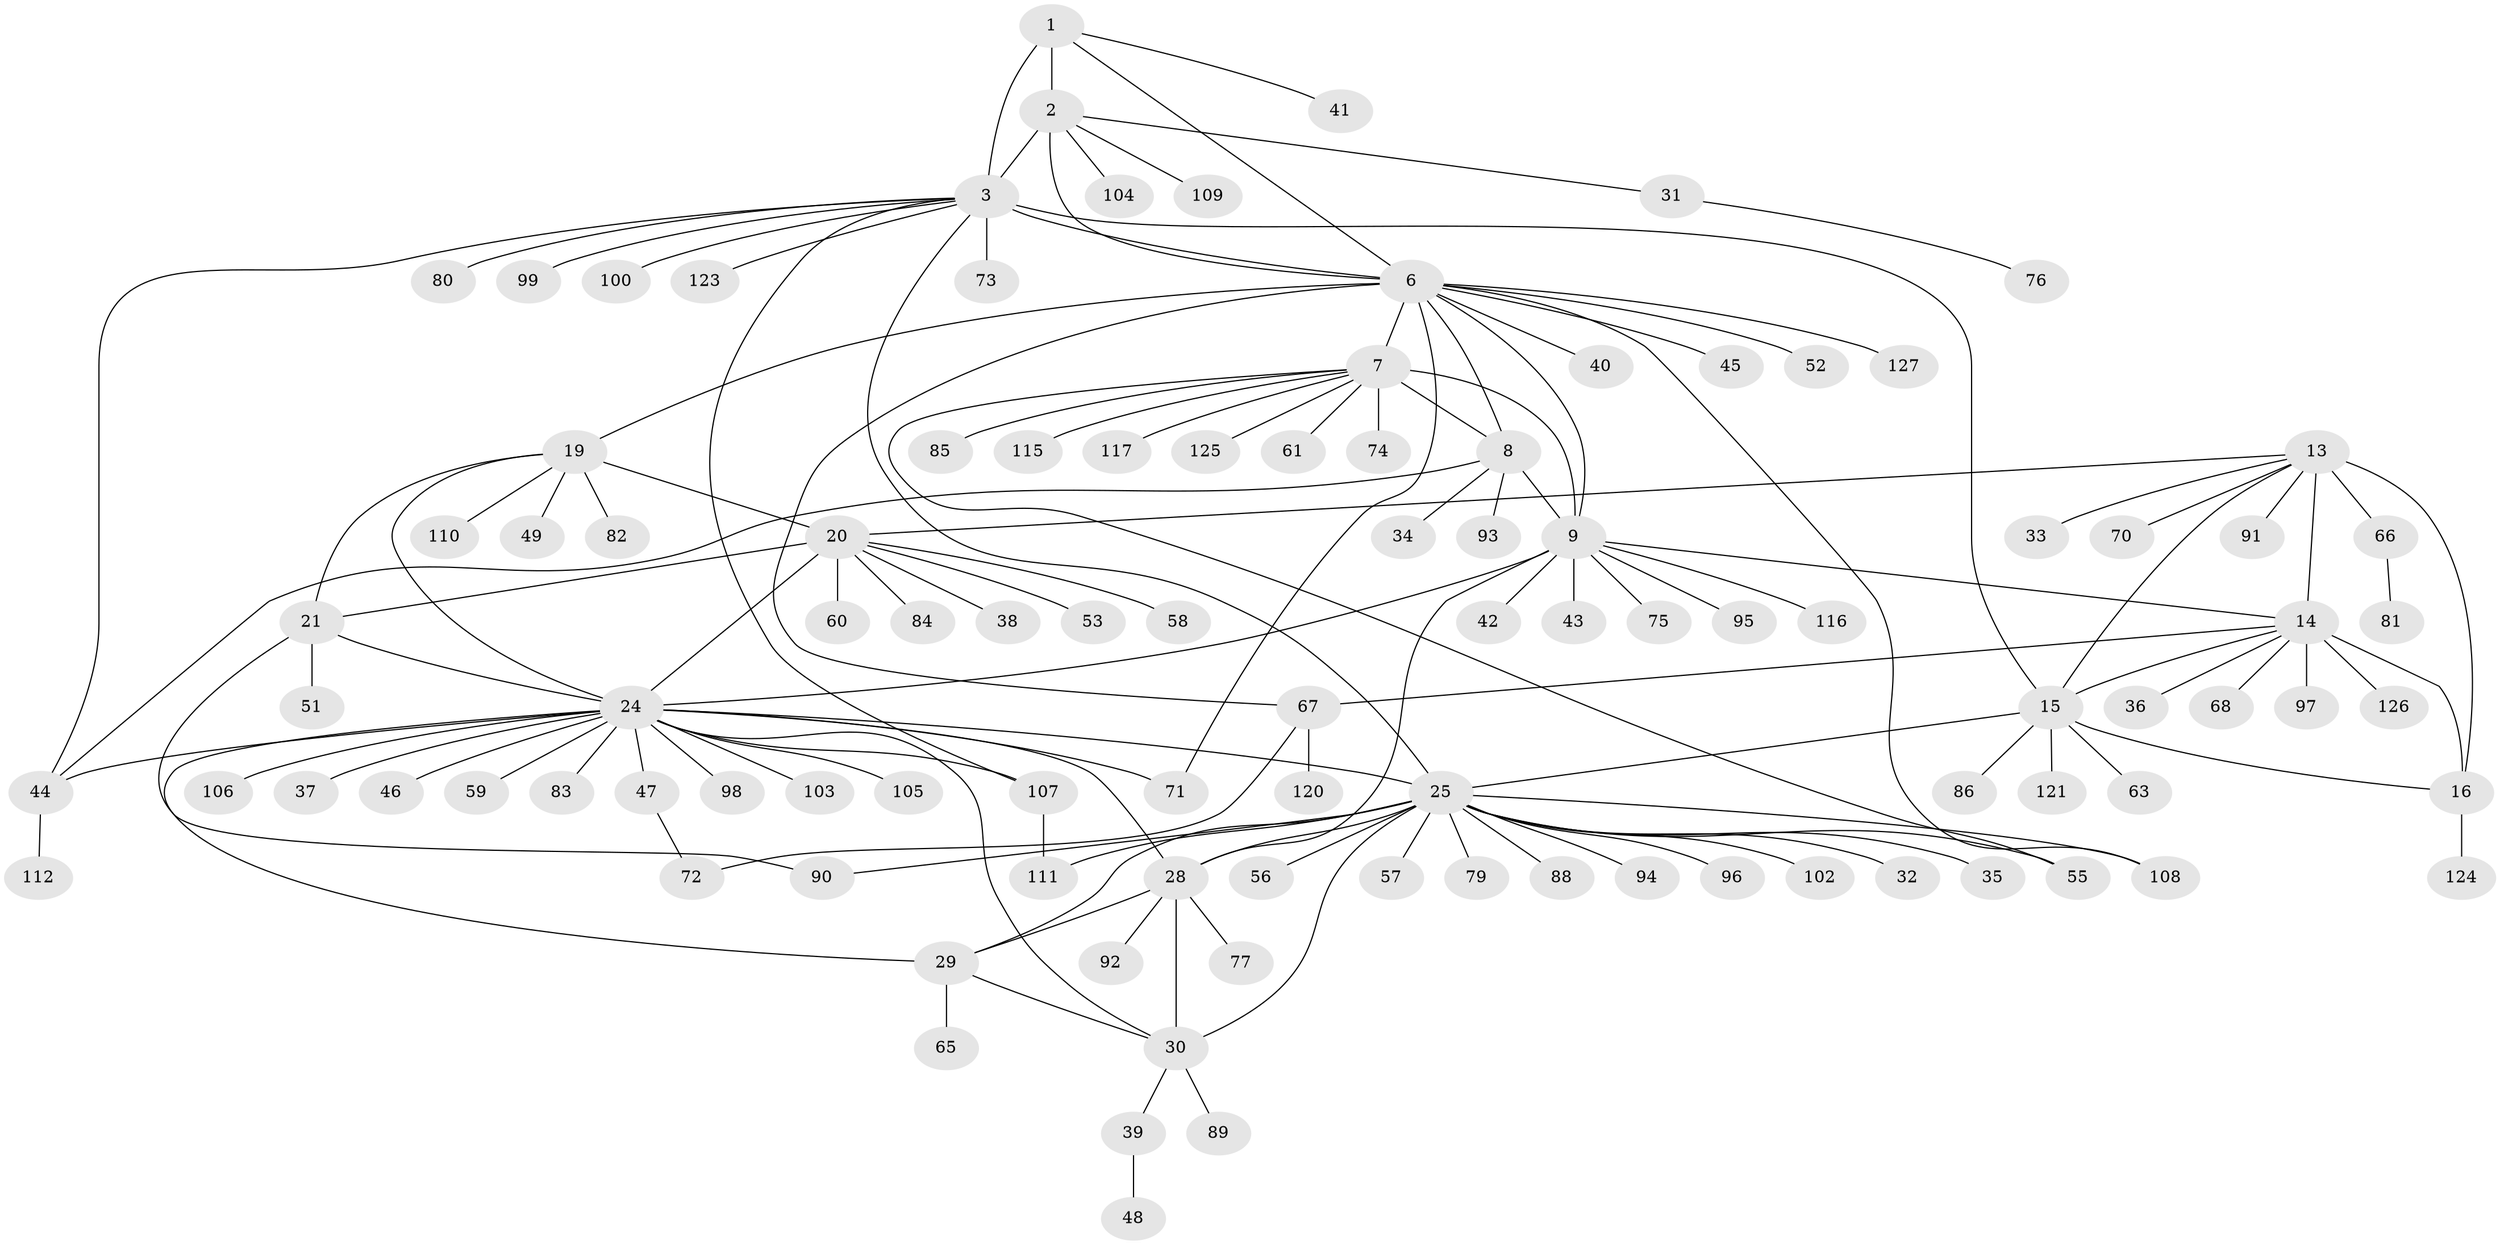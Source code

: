 // Generated by graph-tools (version 1.1) at 2025/52/02/27/25 19:52:19]
// undirected, 103 vertices, 136 edges
graph export_dot {
graph [start="1"]
  node [color=gray90,style=filled];
  1 [super="+122"];
  2 [super="+5"];
  3 [super="+4"];
  6 [super="+12"];
  7 [super="+10"];
  8 [super="+118"];
  9 [super="+11"];
  13 [super="+18"];
  14 [super="+17"];
  15 [super="+54"];
  16 [super="+69"];
  19 [super="+22"];
  20 [super="+23"];
  21 [super="+50"];
  24 [super="+27"];
  25 [super="+26"];
  28 [super="+78"];
  29 [super="+87"];
  30 [super="+62"];
  31;
  32;
  33;
  34;
  35;
  36;
  37;
  38;
  39 [super="+101"];
  40;
  41;
  42;
  43;
  44;
  45;
  46;
  47 [super="+64"];
  48;
  49;
  51;
  52;
  53;
  55;
  56;
  57;
  58 [super="+114"];
  59 [super="+119"];
  60;
  61;
  63;
  65;
  66;
  67;
  68;
  70;
  71;
  72;
  73;
  74;
  75;
  76;
  77;
  79 [super="+128"];
  80;
  81;
  82;
  83;
  84;
  85;
  86;
  88;
  89;
  90;
  91;
  92;
  93;
  94;
  95;
  96;
  97;
  98;
  99;
  100;
  102;
  103;
  104;
  105;
  106;
  107;
  108;
  109;
  110;
  111 [super="+113"];
  112;
  115;
  116;
  117;
  120;
  121;
  123;
  124;
  125;
  126;
  127;
  1 -- 2 [weight=2];
  1 -- 3 [weight=2];
  1 -- 6;
  1 -- 41;
  2 -- 3 [weight=4];
  2 -- 6 [weight=2];
  2 -- 31;
  2 -- 104;
  2 -- 109;
  3 -- 6 [weight=2];
  3 -- 44;
  3 -- 99;
  3 -- 100;
  3 -- 73;
  3 -- 107;
  3 -- 15;
  3 -- 80;
  3 -- 25;
  3 -- 123;
  6 -- 19;
  6 -- 52;
  6 -- 67;
  6 -- 71;
  6 -- 127;
  6 -- 7 [weight=2];
  6 -- 8;
  6 -- 9 [weight=2];
  6 -- 40;
  6 -- 108;
  6 -- 45;
  7 -- 8 [weight=2];
  7 -- 9 [weight=4];
  7 -- 55;
  7 -- 61;
  7 -- 74;
  7 -- 85;
  7 -- 115;
  7 -- 117;
  7 -- 125;
  8 -- 9 [weight=2];
  8 -- 34;
  8 -- 93;
  8 -- 44;
  9 -- 14;
  9 -- 24;
  9 -- 28;
  9 -- 42;
  9 -- 75;
  9 -- 43;
  9 -- 116;
  9 -- 95;
  13 -- 14 [weight=4];
  13 -- 15 [weight=2];
  13 -- 16 [weight=2];
  13 -- 91;
  13 -- 33;
  13 -- 66;
  13 -- 70;
  13 -- 20;
  14 -- 15 [weight=2];
  14 -- 16 [weight=2];
  14 -- 68;
  14 -- 126;
  14 -- 97;
  14 -- 67;
  14 -- 36;
  15 -- 16;
  15 -- 25;
  15 -- 63;
  15 -- 86;
  15 -- 121;
  16 -- 124;
  19 -- 20 [weight=4];
  19 -- 21 [weight=2];
  19 -- 24 [weight=2];
  19 -- 49;
  19 -- 82;
  19 -- 110;
  20 -- 21 [weight=2];
  20 -- 24 [weight=2];
  20 -- 38;
  20 -- 53;
  20 -- 58;
  20 -- 60;
  20 -- 84;
  21 -- 24;
  21 -- 51;
  21 -- 90;
  24 -- 37;
  24 -- 44;
  24 -- 46;
  24 -- 47;
  24 -- 59;
  24 -- 83;
  24 -- 98;
  24 -- 103;
  24 -- 106;
  24 -- 71;
  24 -- 105;
  24 -- 107;
  24 -- 25 [weight=2];
  24 -- 28;
  24 -- 29;
  24 -- 30;
  25 -- 28 [weight=2];
  25 -- 29 [weight=2];
  25 -- 30 [weight=2];
  25 -- 32;
  25 -- 35;
  25 -- 55;
  25 -- 79;
  25 -- 90;
  25 -- 94;
  25 -- 102;
  25 -- 108;
  25 -- 111;
  25 -- 96;
  25 -- 88;
  25 -- 56;
  25 -- 57;
  28 -- 29;
  28 -- 30;
  28 -- 77;
  28 -- 92;
  29 -- 30;
  29 -- 65;
  30 -- 39;
  30 -- 89;
  31 -- 76;
  39 -- 48;
  44 -- 112;
  47 -- 72;
  66 -- 81;
  67 -- 72;
  67 -- 120;
  107 -- 111;
}
